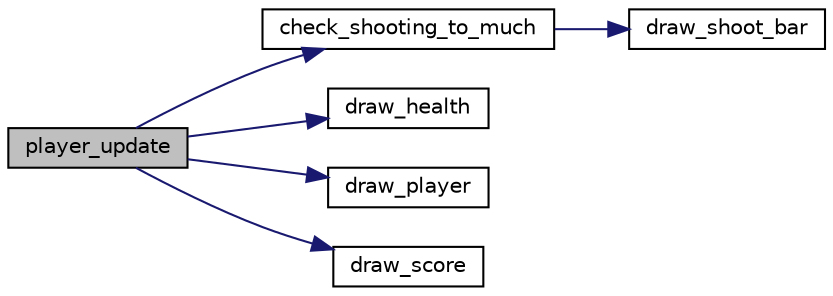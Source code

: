 digraph "player_update"
{
 // LATEX_PDF_SIZE
  edge [fontname="Helvetica",fontsize="10",labelfontname="Helvetica",labelfontsize="10"];
  node [fontname="Helvetica",fontsize="10",shape=record];
  rankdir="LR";
  Node1 [label="player_update",height=0.2,width=0.4,color="black", fillcolor="grey75", style="filled", fontcolor="black",tooltip="Function that manage the player and draw it."];
  Node1 -> Node2 [color="midnightblue",fontsize="10",style="solid",fontname="Helvetica"];
  Node2 [label="check_shooting_to_much",height=0.2,width=0.4,color="black", fillcolor="white", style="filled",URL="$player__controller_8c.html#aeebc6bb4f4ffef292cf1702cc5fe4650",tooltip="Function that check if the player is shooting too much."];
  Node2 -> Node3 [color="midnightblue",fontsize="10",style="solid",fontname="Helvetica"];
  Node3 [label="draw_shoot_bar",height=0.2,width=0.4,color="black", fillcolor="white", style="filled",URL="$window_8h.html#a9629912b354b0b6e8dffe24525dd9b50",tooltip="draw the shoot bar if player shooting too much"];
  Node1 -> Node4 [color="midnightblue",fontsize="10",style="solid",fontname="Helvetica"];
  Node4 [label="draw_health",height=0.2,width=0.4,color="black", fillcolor="white", style="filled",URL="$window_8h.html#ad848a2f5317abc95acfaf9f305cabc7b",tooltip="draw the player health"];
  Node1 -> Node5 [color="midnightblue",fontsize="10",style="solid",fontname="Helvetica"];
  Node5 [label="draw_player",height=0.2,width=0.4,color="black", fillcolor="white", style="filled",URL="$window_8h.html#a83f32927a3f69547a411c268117189d2",tooltip="draw the player"];
  Node1 -> Node6 [color="midnightblue",fontsize="10",style="solid",fontname="Helvetica"];
  Node6 [label="draw_score",height=0.2,width=0.4,color="black", fillcolor="white", style="filled",URL="$window_8h.html#a99ddc35b5a5fed9329669d02cd0c04cd",tooltip="draw the score"];
}
